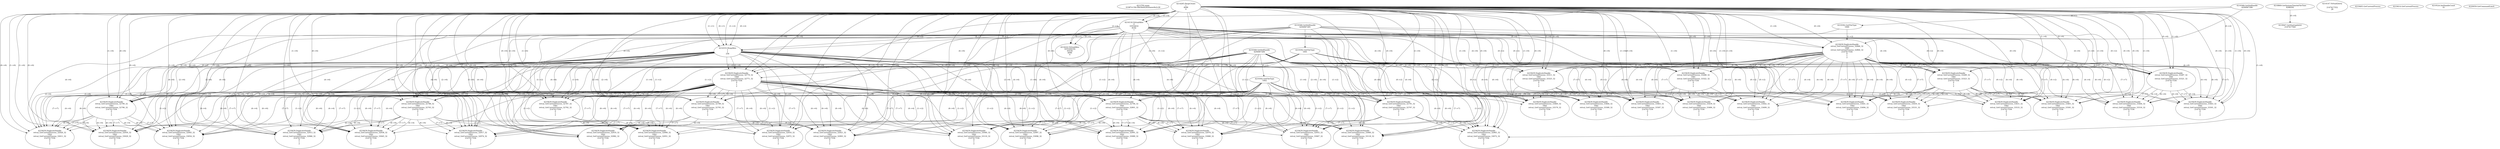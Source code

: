 // Global SCDG with merge call
digraph {
	0 [label="4213792.main
01087e139c39b5fb442826aeee9e2c28"]
	1 [label="4214265.HeapCreate
1
4096
0"]
	2 [label="4218869.GetSystemTimeAsFileTime
4288292"]
	3 [label="4214116.VirtualAlloc
0
33554432
8192
1"]
	1 -> 3 [label="(1-->4)"]
	1 -> 3 [label="(0-->4)"]
	4 [label="4214147.VirtualQuery

2147417352
28"]
	5 [label="4214222.VirtualAlloc
3255304192
65536
4096
4"]
	3 -> 5 [label="(0-->1)"]
	1 -> 5 [label="(2-->3)"]
	3 -> 5 [label="(0-->0)"]
	6 [label="4219047.GetStartupInfoA
2147417564"]
	2 -> 6 [label="(0-->0)"]
	7 [label="4219368.GetStdHandle
4294967286"]
	8 [label="4219392.GetFileType
1000"]
	7 -> 8 [label="(0-->1)"]
	9 [label="4219405.GetCurrentProcess
"]
	10 [label="4219414.GetCurrentProcess
"]
	11 [label="4219439.DuplicateHandle
retval_GetCurrentProcess_32846_32
1000
retval_GetCurrentProcess_32864_32
2147417556
0
1
2"]
	7 -> 11 [label="(0-->2)"]
	8 -> 11 [label="(1-->2)"]
	1 -> 11 [label="(1-->6)"]
	1 -> 11 [label="(0-->6)"]
	3 -> 11 [label="(4-->6)"]
	12 [label="4219368.GetStdHandle
4294967285"]
	13 [label="4219392.GetFileType
1001"]
	12 -> 13 [label="(0-->1)"]
	14 [label="4219439.DuplicateHandle
retval_GetCurrentProcess_33311_32
1001
retval_GetCurrentProcess_33325_32
2147417556
0
1
2"]
	12 -> 14 [label="(0-->2)"]
	13 -> 14 [label="(1-->2)"]
	11 -> 14 [label="(4-->4)"]
	1 -> 14 [label="(1-->6)"]
	1 -> 14 [label="(0-->6)"]
	3 -> 14 [label="(4-->6)"]
	11 -> 14 [label="(6-->6)"]
	11 -> 14 [label="(7-->7)"]
	15 [label="4219368.GetStdHandle
4294967284"]
	16 [label="4219392.GetFileType
1002"]
	15 -> 16 [label="(0-->1)"]
	17 [label="4219439.DuplicateHandle
retval_GetCurrentProcess_33463_32
1002
retval_GetCurrentProcess_33587_32
2147417556
0
1
2"]
	15 -> 17 [label="(0-->2)"]
	16 -> 17 [label="(1-->2)"]
	11 -> 17 [label="(4-->4)"]
	14 -> 17 [label="(4-->4)"]
	1 -> 17 [label="(1-->6)"]
	1 -> 17 [label="(0-->6)"]
	3 -> 17 [label="(4-->6)"]
	11 -> 17 [label="(6-->6)"]
	14 -> 17 [label="(6-->6)"]
	11 -> 17 [label="(7-->7)"]
	14 -> 17 [label="(7-->7)"]
	18 [label="4219524.SetHandleCount
32"]
	19 [label="4220059.GetCommandLineA
"]
	20 [label="4214333.HeapAlloc
1
1
256"]
	1 -> 20 [label="(1-->1)"]
	1 -> 20 [label="(0-->1)"]
	3 -> 20 [label="(4-->1)"]
	1 -> 20 [label="(1-->2)"]
	1 -> 20 [label="(0-->2)"]
	3 -> 20 [label="(4-->2)"]
	21 [label="4219439.DuplicateHandle
retval_GetCurrentProcess_32770_32
1000
retval_GetCurrentProcess_32771_32
2147417556
0
1
2"]
	7 -> 21 [label="(0-->2)"]
	8 -> 21 [label="(1-->2)"]
	1 -> 21 [label="(1-->6)"]
	1 -> 21 [label="(0-->6)"]
	3 -> 21 [label="(4-->6)"]
	20 -> 21 [label="(1-->6)"]
	20 -> 21 [label="(2-->6)"]
	22 [label="4219439.DuplicateHandle
retval_GetCurrentProcess_32787_32
1001
retval_GetCurrentProcess_32792_32
2147417556
0
1
2"]
	12 -> 22 [label="(0-->2)"]
	13 -> 22 [label="(1-->2)"]
	21 -> 22 [label="(4-->4)"]
	1 -> 22 [label="(1-->6)"]
	1 -> 22 [label="(0-->6)"]
	3 -> 22 [label="(4-->6)"]
	20 -> 22 [label="(1-->6)"]
	20 -> 22 [label="(2-->6)"]
	21 -> 22 [label="(6-->6)"]
	21 -> 22 [label="(7-->7)"]
	23 [label="4219439.DuplicateHandle
retval_GetCurrentProcess_32908_32
1002
retval_GetCurrentProcess_32951_32
2147417556
0
1
2"]
	15 -> 23 [label="(0-->2)"]
	16 -> 23 [label="(1-->2)"]
	21 -> 23 [label="(4-->4)"]
	22 -> 23 [label="(4-->4)"]
	1 -> 23 [label="(1-->6)"]
	1 -> 23 [label="(0-->6)"]
	3 -> 23 [label="(4-->6)"]
	20 -> 23 [label="(1-->6)"]
	20 -> 23 [label="(2-->6)"]
	21 -> 23 [label="(6-->6)"]
	22 -> 23 [label="(6-->6)"]
	21 -> 23 [label="(7-->7)"]
	22 -> 23 [label="(7-->7)"]
	24 [label="4219439.DuplicateHandle
retval_GetCurrentProcess_32794_32
1001
retval_GetCurrentProcess_32801_32
2147417556
0
1
2"]
	12 -> 24 [label="(0-->2)"]
	13 -> 24 [label="(1-->2)"]
	21 -> 24 [label="(4-->4)"]
	1 -> 24 [label="(1-->6)"]
	1 -> 24 [label="(0-->6)"]
	3 -> 24 [label="(4-->6)"]
	20 -> 24 [label="(1-->6)"]
	20 -> 24 [label="(2-->6)"]
	21 -> 24 [label="(6-->6)"]
	21 -> 24 [label="(7-->7)"]
	25 [label="4219439.DuplicateHandle
retval_GetCurrentProcess_32997_32
1002
retval_GetCurrentProcess_33096_32
2147417556
0
1
2"]
	15 -> 25 [label="(0-->2)"]
	16 -> 25 [label="(1-->2)"]
	21 -> 25 [label="(4-->4)"]
	24 -> 25 [label="(4-->4)"]
	1 -> 25 [label="(1-->6)"]
	1 -> 25 [label="(0-->6)"]
	3 -> 25 [label="(4-->6)"]
	20 -> 25 [label="(1-->6)"]
	20 -> 25 [label="(2-->6)"]
	21 -> 25 [label="(6-->6)"]
	24 -> 25 [label="(6-->6)"]
	21 -> 25 [label="(7-->7)"]
	24 -> 25 [label="(7-->7)"]
	26 [label="4219439.DuplicateHandle
retval_GetCurrentProcess_32991_32
1002
retval_GetCurrentProcess_33089_32
2147417556
0
1
2"]
	15 -> 26 [label="(0-->2)"]
	16 -> 26 [label="(1-->2)"]
	21 -> 26 [label="(4-->4)"]
	24 -> 26 [label="(4-->4)"]
	1 -> 26 [label="(1-->6)"]
	1 -> 26 [label="(0-->6)"]
	3 -> 26 [label="(4-->6)"]
	20 -> 26 [label="(1-->6)"]
	20 -> 26 [label="(2-->6)"]
	21 -> 26 [label="(6-->6)"]
	24 -> 26 [label="(6-->6)"]
	21 -> 26 [label="(7-->7)"]
	24 -> 26 [label="(7-->7)"]
	27 [label="4219439.DuplicateHandle
retval_GetCurrentProcess_32788_32
1001
retval_GetCurrentProcess_32793_32
2147417556
0
1
2"]
	12 -> 27 [label="(0-->2)"]
	13 -> 27 [label="(1-->2)"]
	21 -> 27 [label="(4-->4)"]
	1 -> 27 [label="(1-->6)"]
	1 -> 27 [label="(0-->6)"]
	3 -> 27 [label="(4-->6)"]
	20 -> 27 [label="(1-->6)"]
	20 -> 27 [label="(2-->6)"]
	21 -> 27 [label="(6-->6)"]
	21 -> 27 [label="(7-->7)"]
	28 [label="4219439.DuplicateHandle
retval_GetCurrentProcess_32916_32
1002
retval_GetCurrentProcess_32972_32
2147417556
0
1
2"]
	15 -> 28 [label="(0-->2)"]
	16 -> 28 [label="(1-->2)"]
	21 -> 28 [label="(4-->4)"]
	27 -> 28 [label="(4-->4)"]
	1 -> 28 [label="(1-->6)"]
	1 -> 28 [label="(0-->6)"]
	3 -> 28 [label="(4-->6)"]
	20 -> 28 [label="(1-->6)"]
	20 -> 28 [label="(2-->6)"]
	21 -> 28 [label="(6-->6)"]
	27 -> 28 [label="(6-->6)"]
	21 -> 28 [label="(7-->7)"]
	27 -> 28 [label="(7-->7)"]
	29 [label="4219439.DuplicateHandle
retval_GetCurrentProcess_32917_32
1002
retval_GetCurrentProcess_32974_32
2147417556
0
1
2"]
	15 -> 29 [label="(0-->2)"]
	16 -> 29 [label="(1-->2)"]
	21 -> 29 [label="(4-->4)"]
	27 -> 29 [label="(4-->4)"]
	1 -> 29 [label="(1-->6)"]
	1 -> 29 [label="(0-->6)"]
	3 -> 29 [label="(4-->6)"]
	20 -> 29 [label="(1-->6)"]
	20 -> 29 [label="(2-->6)"]
	21 -> 29 [label="(6-->6)"]
	27 -> 29 [label="(6-->6)"]
	21 -> 29 [label="(7-->7)"]
	27 -> 29 [label="(7-->7)"]
	30 [label="4219439.DuplicateHandle
retval_GetCurrentProcess_32790_32
1001
retval_GetCurrentProcess_32796_32
2147417556
0
1
2"]
	12 -> 30 [label="(0-->2)"]
	13 -> 30 [label="(1-->2)"]
	21 -> 30 [label="(4-->4)"]
	1 -> 30 [label="(1-->6)"]
	1 -> 30 [label="(0-->6)"]
	3 -> 30 [label="(4-->6)"]
	20 -> 30 [label="(1-->6)"]
	20 -> 30 [label="(2-->6)"]
	21 -> 30 [label="(6-->6)"]
	21 -> 30 [label="(7-->7)"]
	31 [label="4219439.DuplicateHandle
retval_GetCurrentProcess_32926_32
1002
retval_GetCurrentProcess_33011_32
2147417556
0
1
2"]
	15 -> 31 [label="(0-->2)"]
	16 -> 31 [label="(1-->2)"]
	21 -> 31 [label="(4-->4)"]
	30 -> 31 [label="(4-->4)"]
	1 -> 31 [label="(1-->6)"]
	1 -> 31 [label="(0-->6)"]
	3 -> 31 [label="(4-->6)"]
	20 -> 31 [label="(1-->6)"]
	20 -> 31 [label="(2-->6)"]
	21 -> 31 [label="(6-->6)"]
	30 -> 31 [label="(6-->6)"]
	21 -> 31 [label="(7-->7)"]
	30 -> 31 [label="(7-->7)"]
	32 [label="4219439.DuplicateHandle
retval_GetCurrentProcess_32913_32
1002
retval_GetCurrentProcess_32966_32
2147417556
0
1
2"]
	15 -> 32 [label="(0-->2)"]
	16 -> 32 [label="(1-->2)"]
	21 -> 32 [label="(4-->4)"]
	27 -> 32 [label="(4-->4)"]
	1 -> 32 [label="(1-->6)"]
	1 -> 32 [label="(0-->6)"]
	3 -> 32 [label="(4-->6)"]
	20 -> 32 [label="(1-->6)"]
	20 -> 32 [label="(2-->6)"]
	21 -> 32 [label="(6-->6)"]
	27 -> 32 [label="(6-->6)"]
	21 -> 32 [label="(7-->7)"]
	27 -> 32 [label="(7-->7)"]
	33 [label="4219439.DuplicateHandle
retval_GetCurrentProcess_32930_32
1002
retval_GetCurrentProcess_33029_32
2147417556
0
1
2"]
	15 -> 33 [label="(0-->2)"]
	16 -> 33 [label="(1-->2)"]
	21 -> 33 [label="(4-->4)"]
	30 -> 33 [label="(4-->4)"]
	1 -> 33 [label="(1-->6)"]
	1 -> 33 [label="(0-->6)"]
	3 -> 33 [label="(4-->6)"]
	20 -> 33 [label="(1-->6)"]
	20 -> 33 [label="(2-->6)"]
	21 -> 33 [label="(6-->6)"]
	30 -> 33 [label="(6-->6)"]
	21 -> 33 [label="(7-->7)"]
	30 -> 33 [label="(7-->7)"]
	34 [label="4219439.DuplicateHandle
retval_GetCurrentProcess_32936_32
1002
retval_GetCurrentProcess_33045_32
2147417556
0
1
2"]
	15 -> 34 [label="(0-->2)"]
	16 -> 34 [label="(1-->2)"]
	21 -> 34 [label="(4-->4)"]
	27 -> 34 [label="(4-->4)"]
	1 -> 34 [label="(1-->6)"]
	1 -> 34 [label="(0-->6)"]
	3 -> 34 [label="(4-->6)"]
	20 -> 34 [label="(1-->6)"]
	20 -> 34 [label="(2-->6)"]
	21 -> 34 [label="(6-->6)"]
	27 -> 34 [label="(6-->6)"]
	21 -> 34 [label="(7-->7)"]
	27 -> 34 [label="(7-->7)"]
	35 [label="4219439.DuplicateHandle
retval_GetCurrentProcess_32789_32
1001
retval_GetCurrentProcess_32795_32
2147417556
0
1
2"]
	12 -> 35 [label="(0-->2)"]
	13 -> 35 [label="(1-->2)"]
	21 -> 35 [label="(4-->4)"]
	1 -> 35 [label="(1-->6)"]
	1 -> 35 [label="(0-->6)"]
	3 -> 35 [label="(4-->6)"]
	20 -> 35 [label="(1-->6)"]
	20 -> 35 [label="(2-->6)"]
	21 -> 35 [label="(6-->6)"]
	21 -> 35 [label="(7-->7)"]
	36 [label="4219439.DuplicateHandle
retval_GetCurrentProcess_32919_32
1002
retval_GetCurrentProcess_32982_32
2147417556
0
1
2"]
	15 -> 36 [label="(0-->2)"]
	16 -> 36 [label="(1-->2)"]
	21 -> 36 [label="(4-->4)"]
	35 -> 36 [label="(4-->4)"]
	1 -> 36 [label="(1-->6)"]
	1 -> 36 [label="(0-->6)"]
	3 -> 36 [label="(4-->6)"]
	20 -> 36 [label="(1-->6)"]
	20 -> 36 [label="(2-->6)"]
	21 -> 36 [label="(6-->6)"]
	35 -> 36 [label="(6-->6)"]
	21 -> 36 [label="(7-->7)"]
	35 -> 36 [label="(7-->7)"]
	37 [label="4219439.DuplicateHandle
retval_GetCurrentProcess_32921_32
1002
retval_GetCurrentProcess_32993_32
2147417556
0
1
2"]
	15 -> 37 [label="(0-->2)"]
	16 -> 37 [label="(1-->2)"]
	21 -> 37 [label="(4-->4)"]
	35 -> 37 [label="(4-->4)"]
	1 -> 37 [label="(1-->6)"]
	1 -> 37 [label="(0-->6)"]
	3 -> 37 [label="(4-->6)"]
	20 -> 37 [label="(1-->6)"]
	20 -> 37 [label="(2-->6)"]
	21 -> 37 [label="(6-->6)"]
	35 -> 37 [label="(6-->6)"]
	21 -> 37 [label="(7-->7)"]
	35 -> 37 [label="(7-->7)"]
	38 [label="4219439.DuplicateHandle
retval_GetCurrentProcess_32945_32
1002
retval_GetCurrentProcess_33054_32
2147417556
0
1
2"]
	15 -> 38 [label="(0-->2)"]
	16 -> 38 [label="(1-->2)"]
	21 -> 38 [label="(4-->4)"]
	30 -> 38 [label="(4-->4)"]
	1 -> 38 [label="(1-->6)"]
	1 -> 38 [label="(0-->6)"]
	3 -> 38 [label="(4-->6)"]
	20 -> 38 [label="(1-->6)"]
	20 -> 38 [label="(2-->6)"]
	21 -> 38 [label="(6-->6)"]
	30 -> 38 [label="(6-->6)"]
	21 -> 38 [label="(7-->7)"]
	30 -> 38 [label="(7-->7)"]
	39 [label="4219439.DuplicateHandle
retval_GetCurrentProcess_32976_32
1002
retval_GetCurrentProcess_33080_32
2147417556
0
1
2"]
	15 -> 39 [label="(0-->2)"]
	16 -> 39 [label="(1-->2)"]
	21 -> 39 [label="(4-->4)"]
	24 -> 39 [label="(4-->4)"]
	1 -> 39 [label="(1-->6)"]
	1 -> 39 [label="(0-->6)"]
	3 -> 39 [label="(4-->6)"]
	20 -> 39 [label="(1-->6)"]
	20 -> 39 [label="(2-->6)"]
	21 -> 39 [label="(6-->6)"]
	24 -> 39 [label="(6-->6)"]
	21 -> 39 [label="(7-->7)"]
	24 -> 39 [label="(7-->7)"]
	40 [label="4219439.DuplicateHandle
retval_GetCurrentProcess_33060_32
1002
retval_GetCurrentProcess_33118_32
2147417556
0
1
2"]
	15 -> 40 [label="(0-->2)"]
	16 -> 40 [label="(1-->2)"]
	21 -> 40 [label="(4-->4)"]
	24 -> 40 [label="(4-->4)"]
	1 -> 40 [label="(1-->6)"]
	1 -> 40 [label="(0-->6)"]
	3 -> 40 [label="(4-->6)"]
	20 -> 40 [label="(1-->6)"]
	20 -> 40 [label="(2-->6)"]
	21 -> 40 [label="(6-->6)"]
	24 -> 40 [label="(6-->6)"]
	21 -> 40 [label="(7-->7)"]
	24 -> 40 [label="(7-->7)"]
	41 [label="4219439.DuplicateHandle
retval_GetCurrentProcess_32791_32
1001
retval_GetCurrentProcess_32797_32
2147417556
0
1
2"]
	12 -> 41 [label="(0-->2)"]
	13 -> 41 [label="(1-->2)"]
	21 -> 41 [label="(4-->4)"]
	1 -> 41 [label="(1-->6)"]
	1 -> 41 [label="(0-->6)"]
	3 -> 41 [label="(4-->6)"]
	20 -> 41 [label="(1-->6)"]
	20 -> 41 [label="(2-->6)"]
	21 -> 41 [label="(6-->6)"]
	21 -> 41 [label="(7-->7)"]
	42 [label="4219439.DuplicateHandle
retval_GetCurrentProcess_32955_32
1002
retval_GetCurrentProcess_33067_32
2147417556
0
1
2"]
	15 -> 42 [label="(0-->2)"]
	16 -> 42 [label="(1-->2)"]
	21 -> 42 [label="(4-->4)"]
	41 -> 42 [label="(4-->4)"]
	1 -> 42 [label="(1-->6)"]
	1 -> 42 [label="(0-->6)"]
	3 -> 42 [label="(4-->6)"]
	20 -> 42 [label="(1-->6)"]
	20 -> 42 [label="(2-->6)"]
	21 -> 42 [label="(6-->6)"]
	41 -> 42 [label="(6-->6)"]
	21 -> 42 [label="(7-->7)"]
	41 -> 42 [label="(7-->7)"]
	43 [label="4219439.DuplicateHandle
retval_GetCurrentProcess_32965_32
1002
retval_GetCurrentProcess_33072_32
2147417556
0
1
2"]
	15 -> 43 [label="(0-->2)"]
	16 -> 43 [label="(1-->2)"]
	21 -> 43 [label="(4-->4)"]
	41 -> 43 [label="(4-->4)"]
	1 -> 43 [label="(1-->6)"]
	1 -> 43 [label="(0-->6)"]
	3 -> 43 [label="(4-->6)"]
	20 -> 43 [label="(1-->6)"]
	20 -> 43 [label="(2-->6)"]
	21 -> 43 [label="(6-->6)"]
	41 -> 43 [label="(6-->6)"]
	21 -> 43 [label="(7-->7)"]
	41 -> 43 [label="(7-->7)"]
	44 [label="4219439.DuplicateHandle
retval_GetCurrentProcess_33040_32
1002
retval_GetCurrentProcess_33110_32
2147417556
0
1
2"]
	15 -> 44 [label="(0-->2)"]
	16 -> 44 [label="(1-->2)"]
	21 -> 44 [label="(4-->4)"]
	24 -> 44 [label="(4-->4)"]
	1 -> 44 [label="(1-->6)"]
	1 -> 44 [label="(0-->6)"]
	3 -> 44 [label="(4-->6)"]
	20 -> 44 [label="(1-->6)"]
	20 -> 44 [label="(2-->6)"]
	21 -> 44 [label="(6-->6)"]
	24 -> 44 [label="(6-->6)"]
	21 -> 44 [label="(7-->7)"]
	24 -> 44 [label="(7-->7)"]
	45 [label="4219439.DuplicateHandle
retval_GetCurrentProcess_33288_32
1001
retval_GetCurrentProcess_33322_32
2147417556
0
1
2"]
	12 -> 45 [label="(0-->2)"]
	13 -> 45 [label="(1-->2)"]
	11 -> 45 [label="(4-->4)"]
	1 -> 45 [label="(1-->6)"]
	1 -> 45 [label="(0-->6)"]
	3 -> 45 [label="(4-->6)"]
	11 -> 45 [label="(6-->6)"]
	11 -> 45 [label="(7-->7)"]
	46 [label="4219439.DuplicateHandle
retval_GetCurrentProcess_33439_32
1002
retval_GetCurrentProcess_33486_32
2147417556
0
1
2"]
	15 -> 46 [label="(0-->2)"]
	16 -> 46 [label="(1-->2)"]
	11 -> 46 [label="(4-->4)"]
	45 -> 46 [label="(4-->4)"]
	1 -> 46 [label="(1-->6)"]
	1 -> 46 [label="(0-->6)"]
	3 -> 46 [label="(4-->6)"]
	11 -> 46 [label="(6-->6)"]
	45 -> 46 [label="(6-->6)"]
	11 -> 46 [label="(7-->7)"]
	45 -> 46 [label="(7-->7)"]
	47 [label="4219439.DuplicateHandle
retval_GetCurrentProcess_33442_32
1002
retval_GetCurrentProcess_33499_32
2147417556
0
1
2"]
	15 -> 47 [label="(0-->2)"]
	16 -> 47 [label="(1-->2)"]
	11 -> 47 [label="(4-->4)"]
	45 -> 47 [label="(4-->4)"]
	1 -> 47 [label="(1-->6)"]
	1 -> 47 [label="(0-->6)"]
	3 -> 47 [label="(4-->6)"]
	11 -> 47 [label="(6-->6)"]
	45 -> 47 [label="(6-->6)"]
	11 -> 47 [label="(7-->7)"]
	45 -> 47 [label="(7-->7)"]
	48 [label="4219439.DuplicateHandle
retval_GetCurrentProcess_33289_32
1001
retval_GetCurrentProcess_33323_32
2147417556
0
1
2"]
	12 -> 48 [label="(0-->2)"]
	13 -> 48 [label="(1-->2)"]
	11 -> 48 [label="(4-->4)"]
	1 -> 48 [label="(1-->6)"]
	1 -> 48 [label="(0-->6)"]
	3 -> 48 [label="(4-->6)"]
	11 -> 48 [label="(6-->6)"]
	11 -> 48 [label="(7-->7)"]
	49 [label="4219439.DuplicateHandle
retval_GetCurrentProcess_33450_32
1002
retval_GetCurrentProcess_33531_32
2147417556
0
1
2"]
	15 -> 49 [label="(0-->2)"]
	16 -> 49 [label="(1-->2)"]
	11 -> 49 [label="(4-->4)"]
	48 -> 49 [label="(4-->4)"]
	1 -> 49 [label="(1-->6)"]
	1 -> 49 [label="(0-->6)"]
	3 -> 49 [label="(4-->6)"]
	11 -> 49 [label="(6-->6)"]
	48 -> 49 [label="(6-->6)"]
	11 -> 49 [label="(7-->7)"]
	48 -> 49 [label="(7-->7)"]
	50 [label="4219439.DuplicateHandle
retval_GetCurrentProcess_33451_32
1002
retval_GetCurrentProcess_33533_32
2147417556
0
1
2"]
	15 -> 50 [label="(0-->2)"]
	16 -> 50 [label="(1-->2)"]
	11 -> 50 [label="(4-->4)"]
	48 -> 50 [label="(4-->4)"]
	1 -> 50 [label="(1-->6)"]
	1 -> 50 [label="(0-->6)"]
	3 -> 50 [label="(4-->6)"]
	11 -> 50 [label="(6-->6)"]
	48 -> 50 [label="(6-->6)"]
	11 -> 50 [label="(7-->7)"]
	48 -> 50 [label="(7-->7)"]
	51 [label="4219439.DuplicateHandle
retval_GetCurrentProcess_33441_32
1002
retval_GetCurrentProcess_33494_32
2147417556
0
1
2"]
	15 -> 51 [label="(0-->2)"]
	16 -> 51 [label="(1-->2)"]
	11 -> 51 [label="(4-->4)"]
	48 -> 51 [label="(4-->4)"]
	1 -> 51 [label="(1-->6)"]
	1 -> 51 [label="(0-->6)"]
	3 -> 51 [label="(4-->6)"]
	11 -> 51 [label="(6-->6)"]
	48 -> 51 [label="(6-->6)"]
	11 -> 51 [label="(7-->7)"]
	48 -> 51 [label="(7-->7)"]
	52 [label="4219439.DuplicateHandle
retval_GetCurrentProcess_33287_32
1001
retval_GetCurrentProcess_33321_32
2147417556
0
1
2"]
	12 -> 52 [label="(0-->2)"]
	13 -> 52 [label="(1-->2)"]
	11 -> 52 [label="(4-->4)"]
	1 -> 52 [label="(1-->6)"]
	1 -> 52 [label="(0-->6)"]
	3 -> 52 [label="(4-->6)"]
	11 -> 52 [label="(6-->6)"]
	11 -> 52 [label="(7-->7)"]
	53 [label="4219439.DuplicateHandle
retval_GetCurrentProcess_33443_32
1002
retval_GetCurrentProcess_33501_32
2147417556
0
1
2"]
	15 -> 53 [label="(0-->2)"]
	16 -> 53 [label="(1-->2)"]
	11 -> 53 [label="(4-->4)"]
	52 -> 53 [label="(4-->4)"]
	1 -> 53 [label="(1-->6)"]
	1 -> 53 [label="(0-->6)"]
	3 -> 53 [label="(4-->6)"]
	11 -> 53 [label="(6-->6)"]
	52 -> 53 [label="(6-->6)"]
	11 -> 53 [label="(7-->7)"]
	52 -> 53 [label="(7-->7)"]
	54 [label="4219439.DuplicateHandle
retval_GetCurrentProcess_33461_32
1002
retval_GetCurrentProcess_33581_32
2147417556
0
1
2"]
	15 -> 54 [label="(0-->2)"]
	16 -> 54 [label="(1-->2)"]
	11 -> 54 [label="(4-->4)"]
	48 -> 54 [label="(4-->4)"]
	1 -> 54 [label="(1-->6)"]
	1 -> 54 [label="(0-->6)"]
	3 -> 54 [label="(4-->6)"]
	11 -> 54 [label="(6-->6)"]
	48 -> 54 [label="(6-->6)"]
	11 -> 54 [label="(7-->7)"]
	48 -> 54 [label="(7-->7)"]
	55 [label="4219439.DuplicateHandle
retval_GetCurrentProcess_33460_32
1002
retval_GetCurrentProcess_33579_32
2147417556
0
1
2"]
	15 -> 55 [label="(0-->2)"]
	16 -> 55 [label="(1-->2)"]
	11 -> 55 [label="(4-->4)"]
	45 -> 55 [label="(4-->4)"]
	1 -> 55 [label="(1-->6)"]
	1 -> 55 [label="(0-->6)"]
	3 -> 55 [label="(4-->6)"]
	11 -> 55 [label="(6-->6)"]
	45 -> 55 [label="(6-->6)"]
	11 -> 55 [label="(7-->7)"]
	45 -> 55 [label="(7-->7)"]
	56 [label="4219439.DuplicateHandle
retval_GetCurrentProcess_33444_32
1002
retval_GetCurrentProcess_33516_32
2147417556
0
1
2"]
	15 -> 56 [label="(0-->2)"]
	16 -> 56 [label="(1-->2)"]
	11 -> 56 [label="(4-->4)"]
	52 -> 56 [label="(4-->4)"]
	1 -> 56 [label="(1-->6)"]
	1 -> 56 [label="(0-->6)"]
	3 -> 56 [label="(4-->6)"]
	11 -> 56 [label="(6-->6)"]
	52 -> 56 [label="(6-->6)"]
	11 -> 56 [label="(7-->7)"]
	52 -> 56 [label="(7-->7)"]
	57 [label="4219439.DuplicateHandle
retval_GetCurrentProcess_33464_32
1002
retval_GetCurrentProcess_33589_32
2147417556
0
1
2"]
	15 -> 57 [label="(0-->2)"]
	16 -> 57 [label="(1-->2)"]
	11 -> 57 [label="(4-->4)"]
	14 -> 57 [label="(4-->4)"]
	1 -> 57 [label="(1-->6)"]
	1 -> 57 [label="(0-->6)"]
	3 -> 57 [label="(4-->6)"]
	11 -> 57 [label="(6-->6)"]
	14 -> 57 [label="(6-->6)"]
	11 -> 57 [label="(7-->7)"]
	14 -> 57 [label="(7-->7)"]
}
